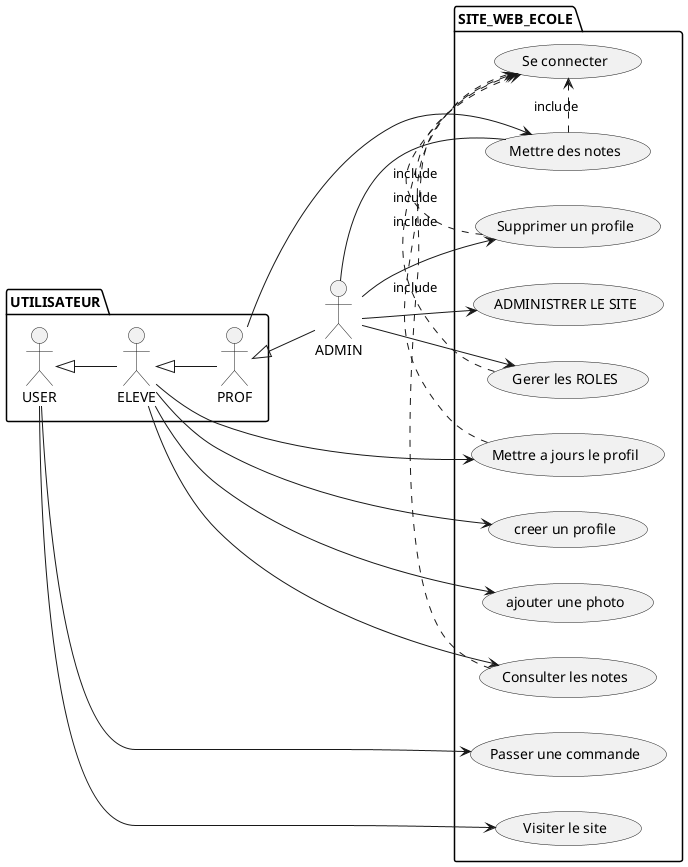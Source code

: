 @startuml
left to right direction
actor "ADMIN" as a
package UTILISATEUR {
actor "PROF" as p
actor "ELEVE" as e
actor "USER"as u
}
package  SITE_WEB_ECOLE {
usecase "creer un profile" as uc1 
usecase "Supprimer un profile" as uc10 
usecase "Visiter le site" as uc2
usecase "Gerer les ROLES" as uc3 
usecase "Consulter les notes" as uc4
usecase "Mettre des notes" as uc5
usecase "Se connecter" as uc6
usecase "Passer une commande" as uc7
usecase "Mettre a jours le profil" as uc8
usecase "ajouter une photo" as uc18
usecase "ADMINISTRER LE SITE" as uc9
}


u-->uc2
u-->uc7
e-->uc4
e-->uc1
e-->uc8
e-->uc18
p-->uc5
a-->uc3
a-->uc9
a-->uc10
a--uc5
uc3.>uc6:include 
uc4.>uc6:include 
uc5.>uc6:include 
uc8.>uc6:include 
uc10.>uc6:inculde

u<|--e
e<|--p
p<|--a

@enduml 